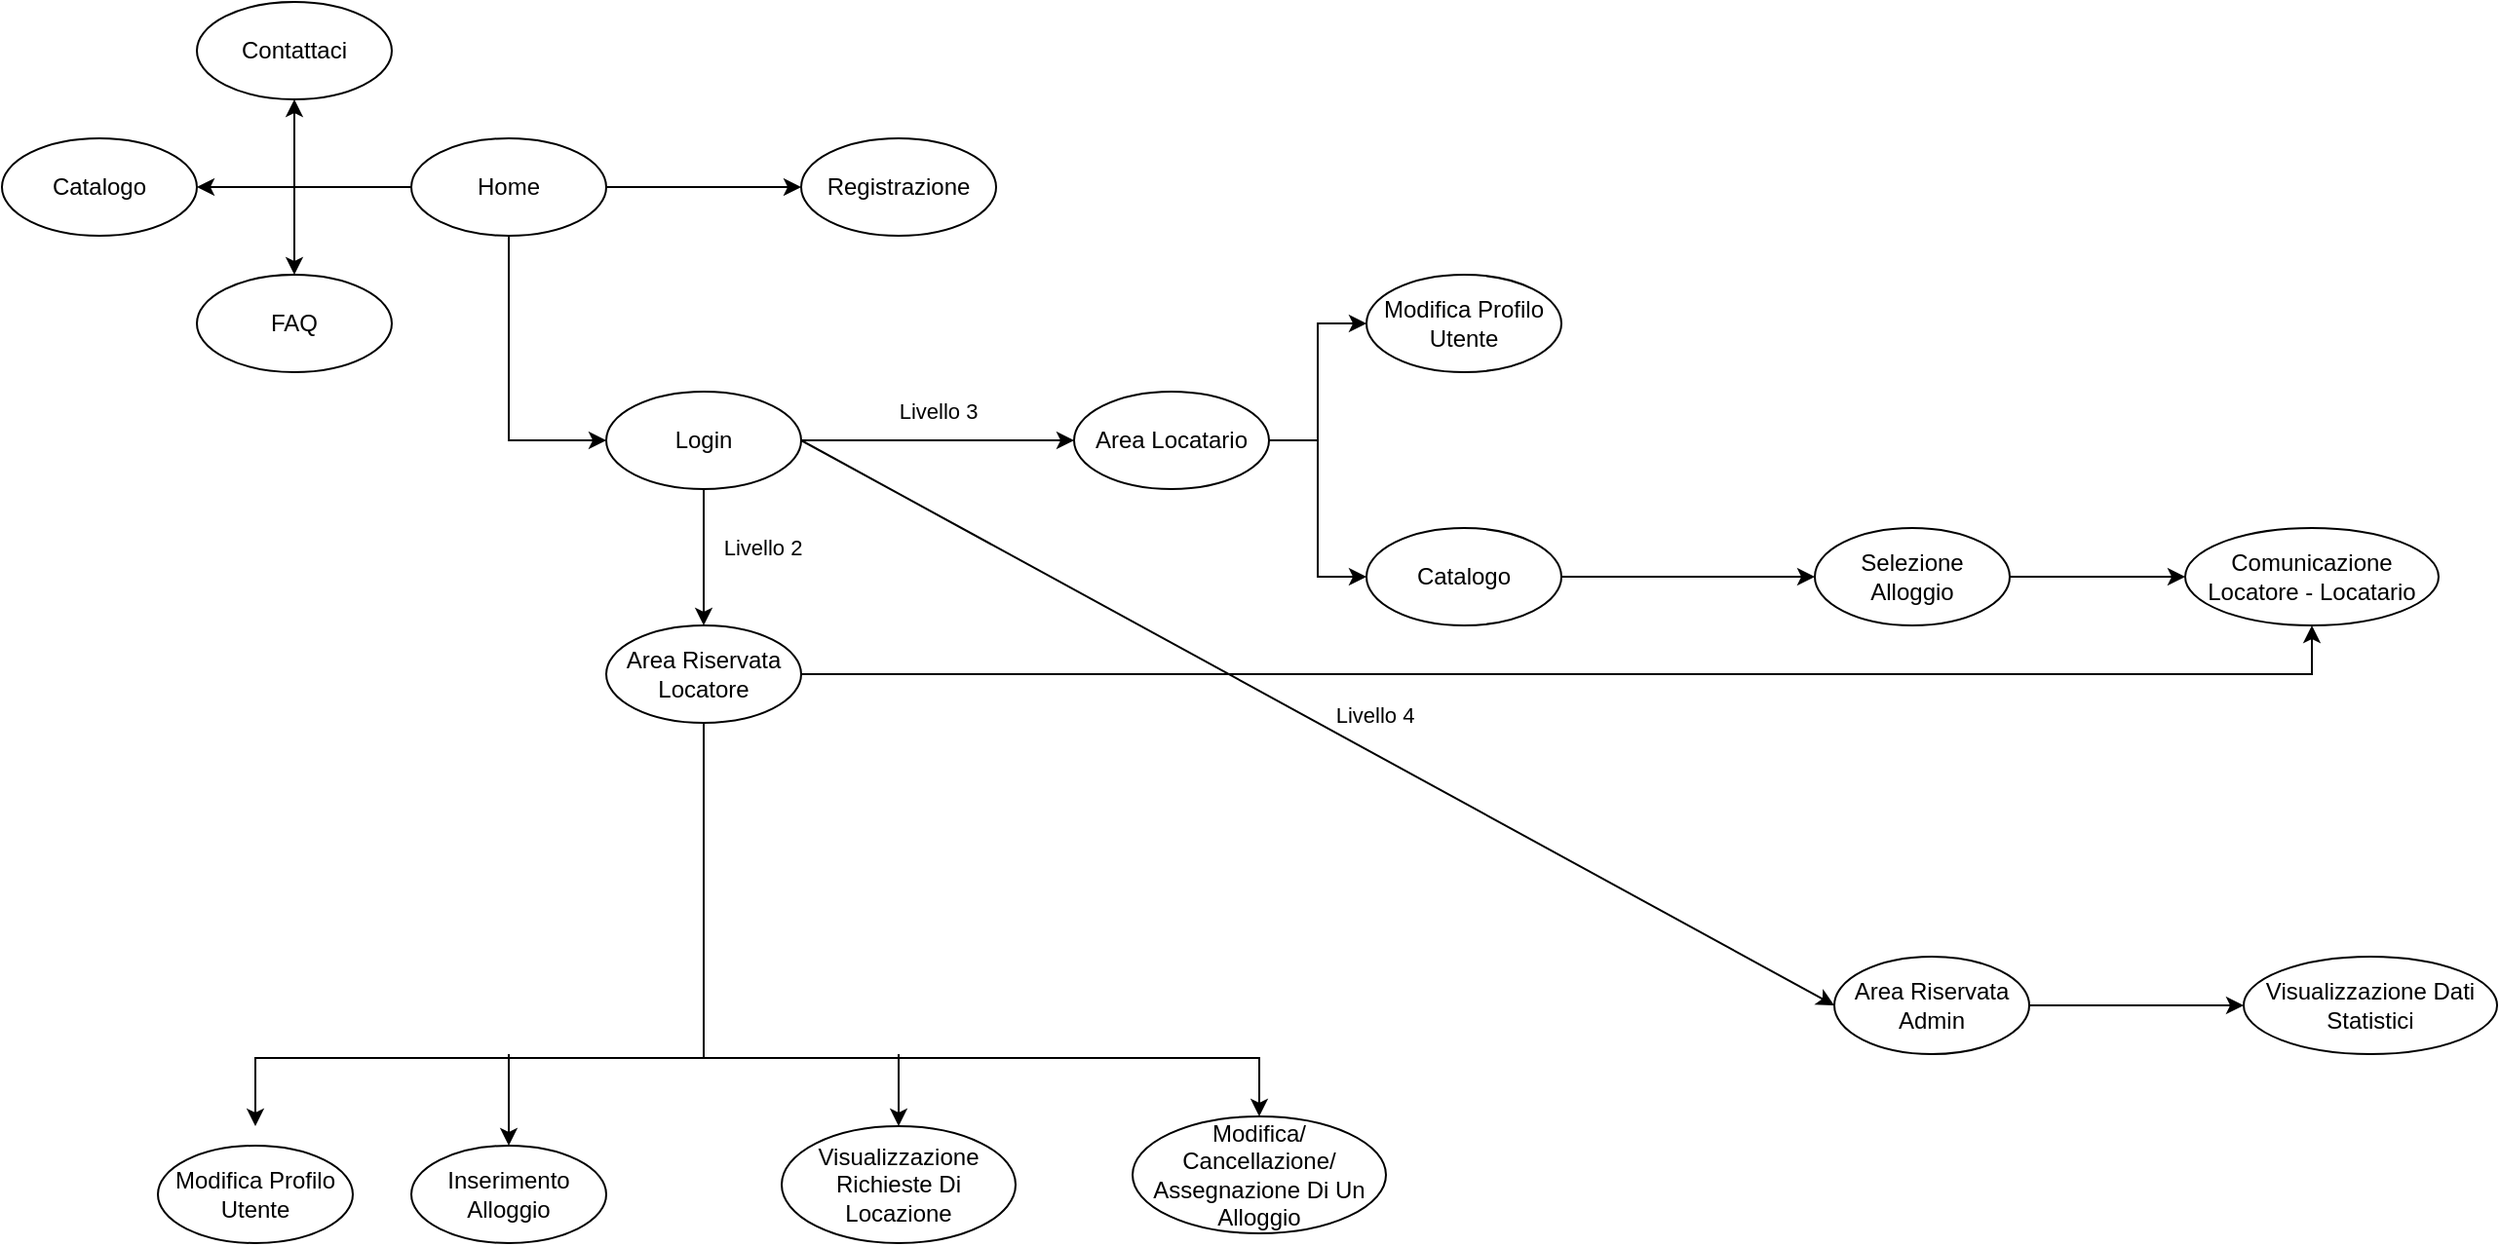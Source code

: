 <mxfile version="13.9.9" type="device"><diagram id="v6ekHVBVUGwrWkZOv1XO" name="Pagina-1"><mxGraphModel dx="2091" dy="584" grid="1" gridSize="10" guides="1" tooltips="1" connect="1" arrows="1" fold="1" page="1" pageScale="1" pageWidth="827" pageHeight="1169" math="0" shadow="0"><root><mxCell id="0"/><mxCell id="1" parent="0"/><mxCell id="ljh_oaeWydnO63AR7GSr-5" style="edgeStyle=orthogonalEdgeStyle;rounded=0;orthogonalLoop=1;jettySize=auto;html=1;entryX=0.5;entryY=0;entryDx=0;entryDy=0;" parent="1" source="ljh_oaeWydnO63AR7GSr-1" target="ljh_oaeWydnO63AR7GSr-4" edge="1"><mxGeometry relative="1" as="geometry"/></mxCell><mxCell id="ljh_oaeWydnO63AR7GSr-7" style="edgeStyle=orthogonalEdgeStyle;rounded=0;orthogonalLoop=1;jettySize=auto;html=1;entryX=0;entryY=0.5;entryDx=0;entryDy=0;" parent="1" source="ljh_oaeWydnO63AR7GSr-1" target="ljh_oaeWydnO63AR7GSr-6" edge="1"><mxGeometry relative="1" as="geometry"/></mxCell><mxCell id="ljh_oaeWydnO63AR7GSr-10" style="edgeStyle=orthogonalEdgeStyle;rounded=0;orthogonalLoop=1;jettySize=auto;html=1;entryX=0;entryY=0.5;entryDx=0;entryDy=0;" parent="1" source="ljh_oaeWydnO63AR7GSr-1" target="ljh_oaeWydnO63AR7GSr-8" edge="1"><mxGeometry relative="1" as="geometry"/></mxCell><mxCell id="bhWJHJs5hfPE1o64fdoC-2" style="edgeStyle=orthogonalEdgeStyle;rounded=0;orthogonalLoop=1;jettySize=auto;html=1;entryX=0.5;entryY=1;entryDx=0;entryDy=0;" parent="1" source="ljh_oaeWydnO63AR7GSr-1" target="bhWJHJs5hfPE1o64fdoC-1" edge="1"><mxGeometry relative="1" as="geometry"/></mxCell><mxCell id="EJznZb9YvDOHGs5lEDP2-2" style="edgeStyle=orthogonalEdgeStyle;rounded=0;orthogonalLoop=1;jettySize=auto;html=1;entryX=1;entryY=0.5;entryDx=0;entryDy=0;" edge="1" parent="1" source="ljh_oaeWydnO63AR7GSr-1" target="EJznZb9YvDOHGs5lEDP2-1"><mxGeometry relative="1" as="geometry"/></mxCell><mxCell id="ljh_oaeWydnO63AR7GSr-1" value="Home" style="ellipse;whiteSpace=wrap;html=1;" parent="1" vertex="1"><mxGeometry x="150" y="80" width="100" height="50" as="geometry"/></mxCell><mxCell id="ljh_oaeWydnO63AR7GSr-4" value="FAQ" style="ellipse;whiteSpace=wrap;html=1;" parent="1" vertex="1"><mxGeometry x="40" y="150" width="100" height="50" as="geometry"/></mxCell><mxCell id="ljh_oaeWydnO63AR7GSr-6" value="Registrazione" style="ellipse;whiteSpace=wrap;html=1;" parent="1" vertex="1"><mxGeometry x="350" y="80" width="100" height="50" as="geometry"/></mxCell><mxCell id="ljh_oaeWydnO63AR7GSr-12" value="Livello 2" style="edgeStyle=orthogonalEdgeStyle;rounded=0;orthogonalLoop=1;jettySize=auto;html=1;entryX=0.5;entryY=0;entryDx=0;entryDy=0;" parent="1" source="ljh_oaeWydnO63AR7GSr-8" target="ljh_oaeWydnO63AR7GSr-11" edge="1"><mxGeometry x="-0.143" y="30" relative="1" as="geometry"><mxPoint as="offset"/></mxGeometry></mxCell><mxCell id="ljh_oaeWydnO63AR7GSr-26" value="Livello 3" style="edgeStyle=orthogonalEdgeStyle;rounded=0;orthogonalLoop=1;jettySize=auto;html=1;entryX=0;entryY=0.5;entryDx=0;entryDy=0;" parent="1" source="ljh_oaeWydnO63AR7GSr-8" target="ljh_oaeWydnO63AR7GSr-25" edge="1"><mxGeometry y="15" relative="1" as="geometry"><mxPoint as="offset"/></mxGeometry></mxCell><mxCell id="ljh_oaeWydnO63AR7GSr-8" value="Login" style="ellipse;whiteSpace=wrap;html=1;" parent="1" vertex="1"><mxGeometry x="250" y="210" width="100" height="50" as="geometry"/></mxCell><mxCell id="ljh_oaeWydnO63AR7GSr-23" style="edgeStyle=orthogonalEdgeStyle;rounded=0;orthogonalLoop=1;jettySize=auto;html=1;entryX=0.5;entryY=0;entryDx=0;entryDy=0;" parent="1" edge="1"><mxGeometry relative="1" as="geometry"><mxPoint x="300" y="522" as="sourcePoint"/><mxPoint x="70" y="587" as="targetPoint"/><Array as="points"><mxPoint x="300" y="552"/><mxPoint x="70" y="552"/></Array></mxGeometry></mxCell><mxCell id="ljh_oaeWydnO63AR7GSr-24" style="edgeStyle=orthogonalEdgeStyle;rounded=0;orthogonalLoop=1;jettySize=auto;html=1;entryX=0.5;entryY=0;entryDx=0;entryDy=0;" parent="1" target="ljh_oaeWydnO63AR7GSr-15" edge="1"><mxGeometry relative="1" as="geometry"><mxPoint x="300" y="522" as="sourcePoint"/><Array as="points"><mxPoint x="300" y="552"/><mxPoint x="585" y="552"/></Array></mxGeometry></mxCell><mxCell id="ljh_oaeWydnO63AR7GSr-35" style="edgeStyle=orthogonalEdgeStyle;rounded=0;orthogonalLoop=1;jettySize=auto;html=1;entryX=0.5;entryY=1;entryDx=0;entryDy=0;" parent="1" source="ljh_oaeWydnO63AR7GSr-11" target="ljh_oaeWydnO63AR7GSr-31" edge="1"><mxGeometry relative="1" as="geometry"/></mxCell><mxCell id="ljh_oaeWydnO63AR7GSr-11" value="Area Riservata Locatore" style="ellipse;whiteSpace=wrap;html=1;" parent="1" vertex="1"><mxGeometry x="250" y="330" width="100" height="50" as="geometry"/></mxCell><mxCell id="ljh_oaeWydnO63AR7GSr-13" value="Modifica Profilo Utente" style="ellipse;whiteSpace=wrap;html=1;" parent="1" vertex="1"><mxGeometry x="20" y="597" width="100" height="50" as="geometry"/></mxCell><mxCell id="ljh_oaeWydnO63AR7GSr-14" value="Visualizzazione Richieste Di Locazione" style="ellipse;whiteSpace=wrap;html=1;" parent="1" vertex="1"><mxGeometry x="340" y="587" width="120" height="60" as="geometry"/></mxCell><mxCell id="ljh_oaeWydnO63AR7GSr-15" value="Modifica/ Cancellazione/ Assegnazione Di Un Alloggio" style="ellipse;whiteSpace=wrap;html=1;" parent="1" vertex="1"><mxGeometry x="520" y="582" width="130" height="60" as="geometry"/></mxCell><mxCell id="ljh_oaeWydnO63AR7GSr-16" value="Inserimento Alloggio" style="ellipse;whiteSpace=wrap;html=1;" parent="1" vertex="1"><mxGeometry x="150" y="597" width="100" height="50" as="geometry"/></mxCell><mxCell id="ljh_oaeWydnO63AR7GSr-29" style="edgeStyle=orthogonalEdgeStyle;rounded=0;orthogonalLoop=1;jettySize=auto;html=1;entryX=0;entryY=0.5;entryDx=0;entryDy=0;" parent="1" source="ljh_oaeWydnO63AR7GSr-25" target="ljh_oaeWydnO63AR7GSr-27" edge="1"><mxGeometry relative="1" as="geometry"/></mxCell><mxCell id="ljh_oaeWydnO63AR7GSr-30" style="edgeStyle=orthogonalEdgeStyle;rounded=0;orthogonalLoop=1;jettySize=auto;html=1;entryX=0;entryY=0.5;entryDx=0;entryDy=0;" parent="1" source="ljh_oaeWydnO63AR7GSr-25" target="ljh_oaeWydnO63AR7GSr-28" edge="1"><mxGeometry relative="1" as="geometry"/></mxCell><mxCell id="ljh_oaeWydnO63AR7GSr-25" value="Area Locatario" style="ellipse;whiteSpace=wrap;html=1;" parent="1" vertex="1"><mxGeometry x="490" y="210" width="100" height="50" as="geometry"/></mxCell><mxCell id="ljh_oaeWydnO63AR7GSr-33" style="edgeStyle=orthogonalEdgeStyle;rounded=0;orthogonalLoop=1;jettySize=auto;html=1;" parent="1" source="ljh_oaeWydnO63AR7GSr-27" target="ljh_oaeWydnO63AR7GSr-32" edge="1"><mxGeometry relative="1" as="geometry"/></mxCell><mxCell id="ljh_oaeWydnO63AR7GSr-27" value="Catalogo" style="ellipse;whiteSpace=wrap;html=1;" parent="1" vertex="1"><mxGeometry x="640" y="280" width="100" height="50" as="geometry"/></mxCell><mxCell id="ljh_oaeWydnO63AR7GSr-28" value="Modifica Profilo Utente" style="ellipse;whiteSpace=wrap;html=1;" parent="1" vertex="1"><mxGeometry x="640" y="150" width="100" height="50" as="geometry"/></mxCell><mxCell id="ljh_oaeWydnO63AR7GSr-31" value="Comunicazione Locatore - Locatario" style="ellipse;whiteSpace=wrap;html=1;" parent="1" vertex="1"><mxGeometry x="1060" y="280" width="130" height="50" as="geometry"/></mxCell><mxCell id="ljh_oaeWydnO63AR7GSr-34" style="edgeStyle=orthogonalEdgeStyle;rounded=0;orthogonalLoop=1;jettySize=auto;html=1;entryX=0;entryY=0.5;entryDx=0;entryDy=0;" parent="1" source="ljh_oaeWydnO63AR7GSr-32" target="ljh_oaeWydnO63AR7GSr-31" edge="1"><mxGeometry relative="1" as="geometry"/></mxCell><mxCell id="ljh_oaeWydnO63AR7GSr-32" value="Selezione Alloggio" style="ellipse;whiteSpace=wrap;html=1;" parent="1" vertex="1"><mxGeometry x="870" y="280" width="100" height="50" as="geometry"/></mxCell><mxCell id="ljh_oaeWydnO63AR7GSr-43" style="edgeStyle=orthogonalEdgeStyle;rounded=0;orthogonalLoop=1;jettySize=auto;html=1;entryX=0;entryY=0.5;entryDx=0;entryDy=0;" parent="1" source="ljh_oaeWydnO63AR7GSr-36" target="ljh_oaeWydnO63AR7GSr-42" edge="1"><mxGeometry relative="1" as="geometry"/></mxCell><mxCell id="ljh_oaeWydnO63AR7GSr-36" value="Area Riservata Admin" style="ellipse;whiteSpace=wrap;html=1;" parent="1" vertex="1"><mxGeometry x="880" y="500" width="100" height="50" as="geometry"/></mxCell><mxCell id="ljh_oaeWydnO63AR7GSr-37" value="Livello 4" style="endArrow=classic;html=1;exitX=1;exitY=0.5;exitDx=0;exitDy=0;entryX=0;entryY=0.5;entryDx=0;entryDy=0;" parent="1" source="ljh_oaeWydnO63AR7GSr-8" target="ljh_oaeWydnO63AR7GSr-36" edge="1"><mxGeometry x="0.075" y="17" width="50" height="50" relative="1" as="geometry"><mxPoint x="490" y="520" as="sourcePoint"/><mxPoint x="540" y="470" as="targetPoint"/><mxPoint x="1" as="offset"/></mxGeometry></mxCell><mxCell id="ljh_oaeWydnO63AR7GSr-39" value="" style="endArrow=none;html=1;exitX=0.5;exitY=1;exitDx=0;exitDy=0;" parent="1" source="ljh_oaeWydnO63AR7GSr-11" edge="1"><mxGeometry width="50" height="50" relative="1" as="geometry"><mxPoint x="490" y="520" as="sourcePoint"/><mxPoint x="300" y="550" as="targetPoint"/></mxGeometry></mxCell><mxCell id="ljh_oaeWydnO63AR7GSr-40" value="" style="endArrow=classic;html=1;entryX=0.5;entryY=0;entryDx=0;entryDy=0;" parent="1" target="ljh_oaeWydnO63AR7GSr-16" edge="1"><mxGeometry width="50" height="50" relative="1" as="geometry"><mxPoint x="200" y="550" as="sourcePoint"/><mxPoint x="540" y="470" as="targetPoint"/></mxGeometry></mxCell><mxCell id="ljh_oaeWydnO63AR7GSr-41" value="" style="endArrow=classic;html=1;entryX=0.5;entryY=0;entryDx=0;entryDy=0;" parent="1" target="ljh_oaeWydnO63AR7GSr-14" edge="1"><mxGeometry width="50" height="50" relative="1" as="geometry"><mxPoint x="400" y="550" as="sourcePoint"/><mxPoint x="540" y="470" as="targetPoint"/></mxGeometry></mxCell><mxCell id="ljh_oaeWydnO63AR7GSr-42" value="Visualizzazione Dati Statistici" style="ellipse;whiteSpace=wrap;html=1;" parent="1" vertex="1"><mxGeometry x="1090" y="500" width="130" height="50" as="geometry"/></mxCell><mxCell id="bhWJHJs5hfPE1o64fdoC-1" value="Contattaci" style="ellipse;whiteSpace=wrap;html=1;" parent="1" vertex="1"><mxGeometry x="40" y="10" width="100" height="50" as="geometry"/></mxCell><mxCell id="EJznZb9YvDOHGs5lEDP2-1" value="Catalogo" style="ellipse;whiteSpace=wrap;html=1;" vertex="1" parent="1"><mxGeometry x="-60" y="80" width="100" height="50" as="geometry"/></mxCell></root></mxGraphModel></diagram></mxfile>